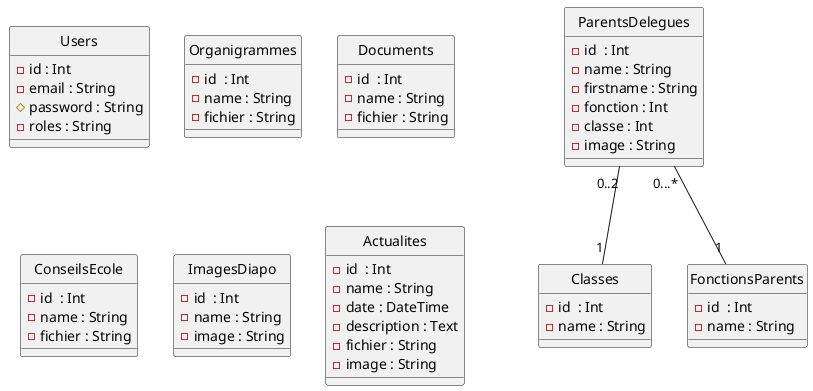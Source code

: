 @startuml Mediatheque
hide circle


Class Users {
    - id : Int
    - email : String
    # password : String
    - roles : String
}

class Classes {
  - id  : Int 
  - name : String
}

class FonctionsParents {
  - id  : Int 
  - name : String
}

class Organigrammes {
  - id  : Int 
  - name : String
  - fichier : String
}

class Documents {
  - id  : Int 
  - name : String
  - fichier : String
}

class ConseilsEcole {
  - id  : Int 
  - name : String
  - fichier : String
}

class ImagesDiapo {
  - id  : Int 
  - name : String
  - image : String
}

class Actualites {
  - id  : Int 
  - name : String
  - date : DateTime
  - description : Text
  - fichier : String
  - image : String
}

class ParentsDelegues {
  - id  : Int 
  - name : String
  - firstname : String
  - fonction : Int
  - classe : Int
  - image : String
}

ParentsDelegues "0...*" -- "1" FonctionsParents
ParentsDelegues "0..2" -- "1" Classes

@enduml

